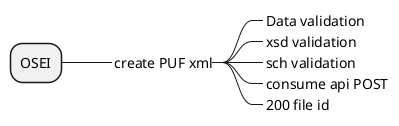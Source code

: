 @startmindmap
* OSEI
**_ create PUF xml
***_ Data validation
***_ xsd validation
***_ sch validation
***_ consume api POST
***_ 200 file id

@endmindmap